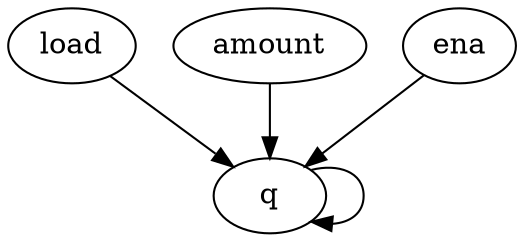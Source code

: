 digraph "" {
	q -> q	[weight=1.0];
	load -> q	[weight=1.0];
	amount -> q	[weight=1.0];
	ena -> q	[weight=1.0];
}
